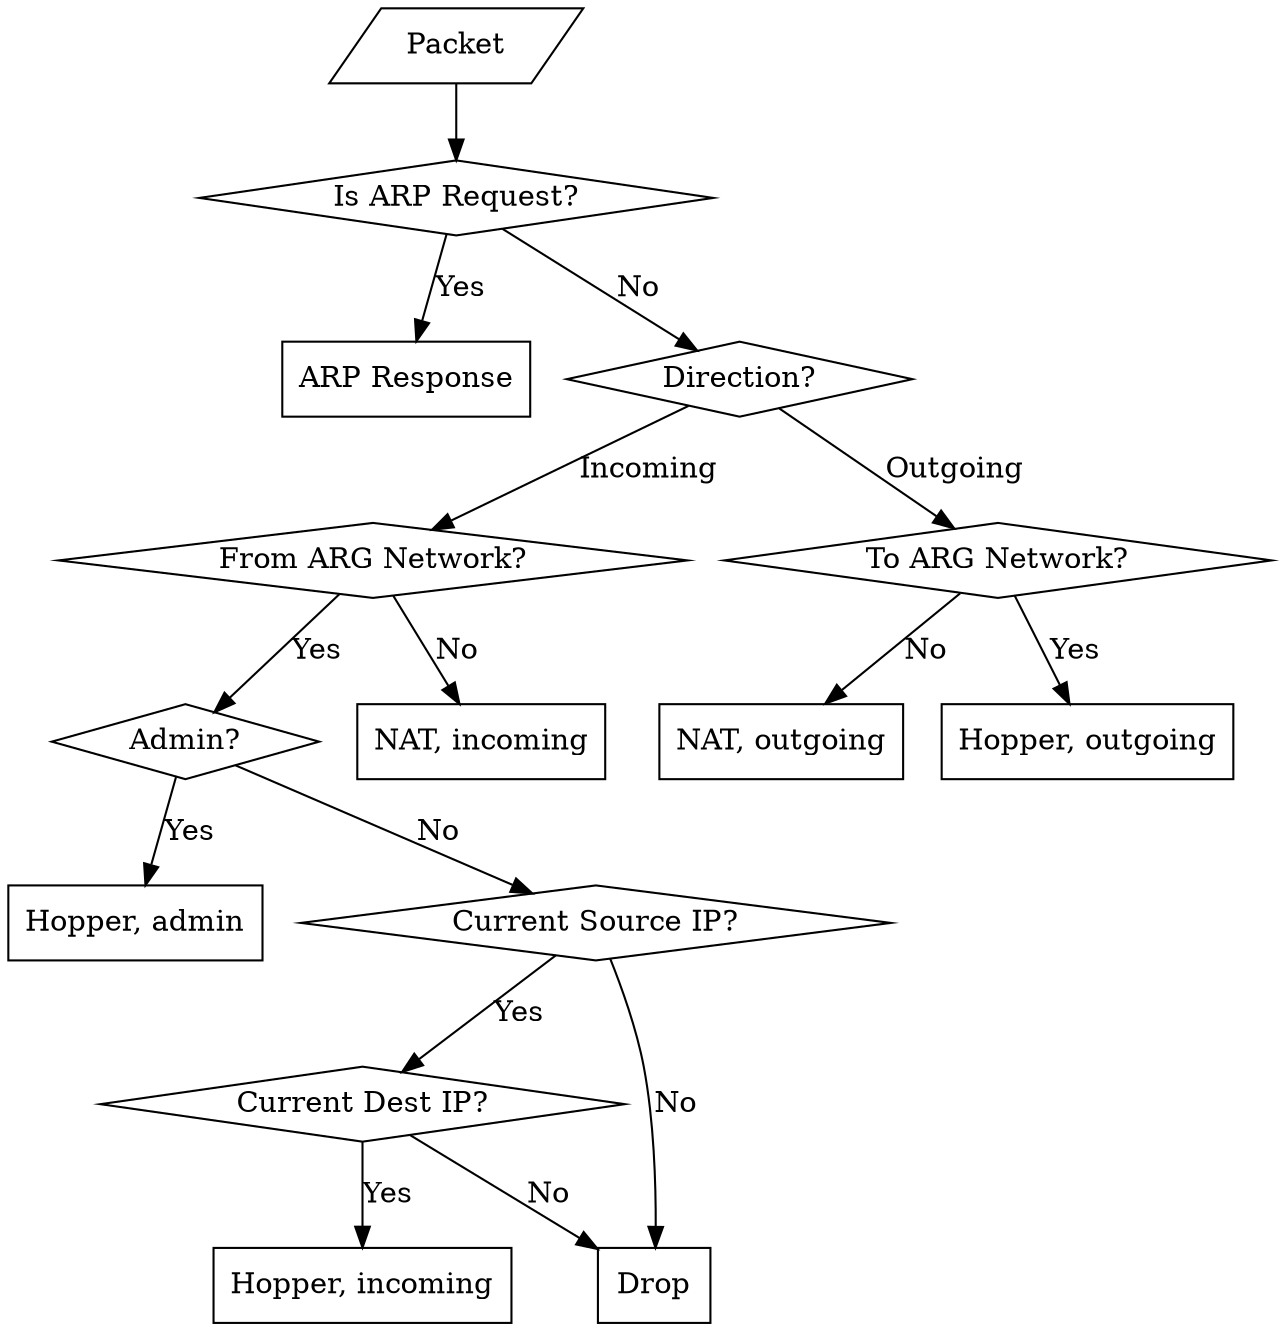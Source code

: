 digraph G {
	margin=0;
	is_arp [label="Is ARP Request?", shape="diamond"]
	packet [label="Packet", shape="parallelogram"]

	packet -> is_arp

	arp_resp [label="ARP Response", shape="rectangle"]
	direction [label="Direction?", shape="diamond"]

	is_arp -> arp_resp [label="Yes"]
	is_arp -> direction [label="No"]

	from_arg [label="From ARG Network?", shape="diamond"]
	to_arg [label="To ARG Network?", shape="diamond"]

	direction -> from_arg [label="Incoming"]
	direction -> to_arg [label="Outgoing"]

	admin [label="Admin?", shape="diamond"]
	nat_in [label="NAT, incoming", shape="rectangle"]

	from_arg -> admin [label="Yes"]
	from_arg -> nat_in [label="No"]

	hop_adm [label="Hopper, admin", shape="rectangle"]
	src_ip [label="Current Source IP?", shape="diamond"]
	dest_ip [label="Current Dest IP?", shape="diamond"]

	admin -> hop_adm [label="Yes"]
	admin -> src_ip [label="No"]

	reject [label="Drop", shape="rectangle"]

	src_ip -> dest_ip [label="Yes"]
	src_ip -> reject [label="No"]

	hop_in [label="Hopper, incoming", shape="rectangle"]

	dest_ip -> hop_in [label="Yes"]
	dest_ip -> reject [label="No"]

	nat_out [label="NAT, outgoing", shape="rectangle"]
	hop_out [label="Hopper, outgoing", shape="rectangle"]

	to_arg -> hop_out [label="Yes"]
	to_arg -> nat_out [label="No"]
}

